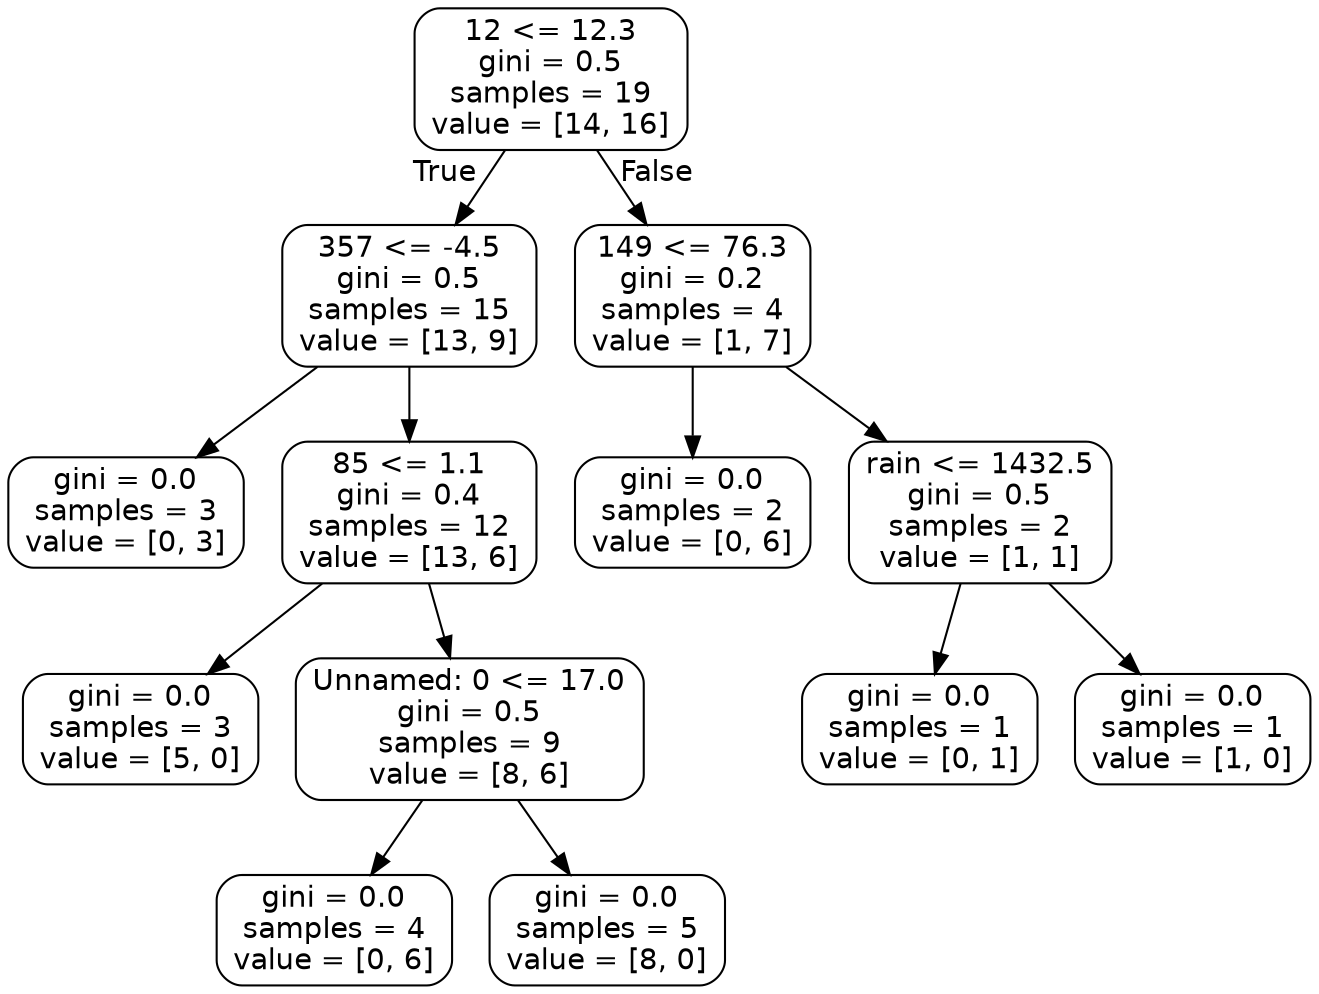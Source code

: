 digraph Tree {
node [shape=box, style="rounded", color="black", fontname=helvetica] ;
edge [fontname=helvetica] ;
0 [label="12 <= 12.3\ngini = 0.5\nsamples = 19\nvalue = [14, 16]"] ;
1 [label="357 <= -4.5\ngini = 0.5\nsamples = 15\nvalue = [13, 9]"] ;
0 -> 1 [labeldistance=2.5, labelangle=45, headlabel="True"] ;
2 [label="gini = 0.0\nsamples = 3\nvalue = [0, 3]"] ;
1 -> 2 ;
3 [label="85 <= 1.1\ngini = 0.4\nsamples = 12\nvalue = [13, 6]"] ;
1 -> 3 ;
4 [label="gini = 0.0\nsamples = 3\nvalue = [5, 0]"] ;
3 -> 4 ;
5 [label="Unnamed: 0 <= 17.0\ngini = 0.5\nsamples = 9\nvalue = [8, 6]"] ;
3 -> 5 ;
6 [label="gini = 0.0\nsamples = 4\nvalue = [0, 6]"] ;
5 -> 6 ;
7 [label="gini = 0.0\nsamples = 5\nvalue = [8, 0]"] ;
5 -> 7 ;
8 [label="149 <= 76.3\ngini = 0.2\nsamples = 4\nvalue = [1, 7]"] ;
0 -> 8 [labeldistance=2.5, labelangle=-45, headlabel="False"] ;
9 [label="gini = 0.0\nsamples = 2\nvalue = [0, 6]"] ;
8 -> 9 ;
10 [label="rain <= 1432.5\ngini = 0.5\nsamples = 2\nvalue = [1, 1]"] ;
8 -> 10 ;
11 [label="gini = 0.0\nsamples = 1\nvalue = [0, 1]"] ;
10 -> 11 ;
12 [label="gini = 0.0\nsamples = 1\nvalue = [1, 0]"] ;
10 -> 12 ;
}